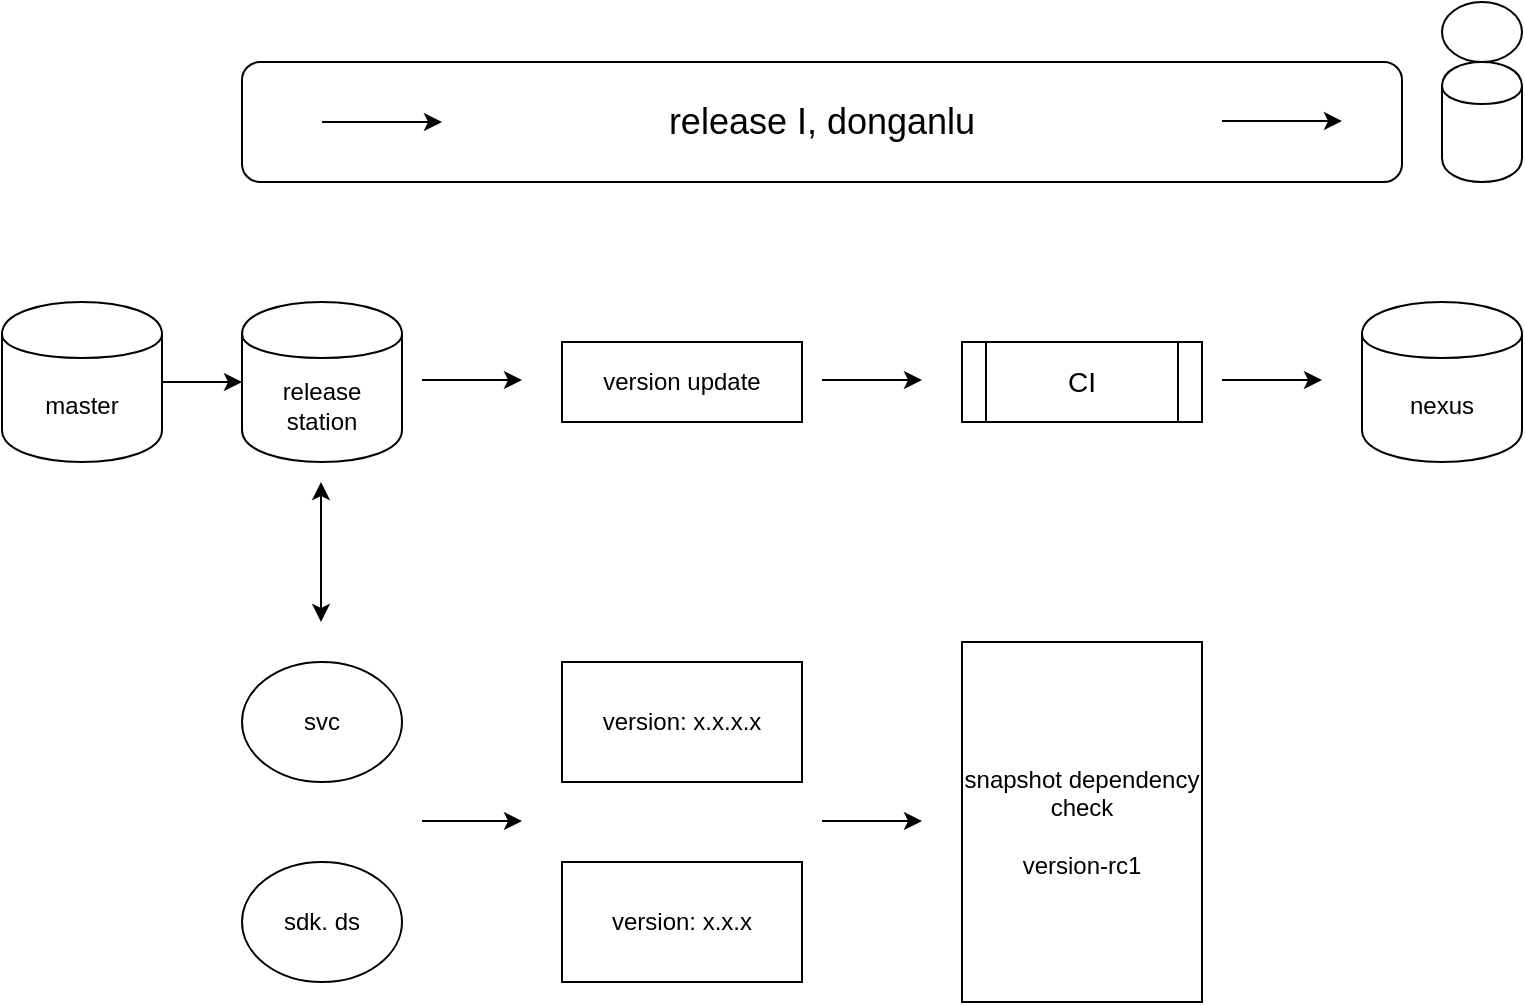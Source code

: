 <mxfile version="10.8.7" type="github"><diagram id="VA2c2RCH_9jfLGR28HDB" name="Page-1"><mxGraphModel dx="1029" dy="646" grid="1" gridSize="10" guides="1" tooltips="1" connect="1" arrows="1" fold="1" page="1" pageScale="1" pageWidth="827" pageHeight="1169" math="0" shadow="0"><root><mxCell id="0"/><mxCell id="1" parent="0"/><mxCell id="8L-hArLgehvYGWkmSqcA-1" value="&lt;font style=&quot;font-size: 18px&quot;&gt;release I, donganlu&lt;/font&gt;" style="rounded=1;whiteSpace=wrap;html=1;" vertex="1" parent="1"><mxGeometry x="120" y="40" width="580" height="60" as="geometry"/></mxCell><mxCell id="8L-hArLgehvYGWkmSqcA-3" value="" style="endArrow=classic;html=1;" edge="1" parent="1"><mxGeometry width="50" height="50" relative="1" as="geometry"><mxPoint x="610" y="69.5" as="sourcePoint"/><mxPoint x="670" y="69.5" as="targetPoint"/></mxGeometry></mxCell><mxCell id="8L-hArLgehvYGWkmSqcA-4" value="" style="endArrow=classic;html=1;" edge="1" parent="1"><mxGeometry width="50" height="50" relative="1" as="geometry"><mxPoint x="160" y="70" as="sourcePoint"/><mxPoint x="220" y="70" as="targetPoint"/><Array as="points"><mxPoint x="200" y="70"/></Array></mxGeometry></mxCell><mxCell id="8L-hArLgehvYGWkmSqcA-5" value="" style="shape=cylinder;whiteSpace=wrap;html=1;boundedLbl=1;backgroundOutline=1;" vertex="1" parent="1"><mxGeometry x="720" y="40" width="40" height="60" as="geometry"/></mxCell><mxCell id="8L-hArLgehvYGWkmSqcA-6" value="" style="ellipse;whiteSpace=wrap;html=1;" vertex="1" parent="1"><mxGeometry x="720" y="10" width="40" height="30" as="geometry"/></mxCell><mxCell id="8L-hArLgehvYGWkmSqcA-12" value="master" style="shape=cylinder;whiteSpace=wrap;html=1;boundedLbl=1;backgroundOutline=1;" vertex="1" parent="1"><mxGeometry y="160" width="80" height="80" as="geometry"/></mxCell><mxCell id="8L-hArLgehvYGWkmSqcA-13" value="" style="endArrow=classic;html=1;" edge="1" parent="1"><mxGeometry width="50" height="50" relative="1" as="geometry"><mxPoint x="80" y="200" as="sourcePoint"/><mxPoint x="120" y="200" as="targetPoint"/><Array as="points"><mxPoint x="100" y="200"/></Array></mxGeometry></mxCell><mxCell id="8L-hArLgehvYGWkmSqcA-14" value="" style="endArrow=classic;html=1;" edge="1" parent="1"><mxGeometry width="50" height="50" relative="1" as="geometry"><mxPoint x="210" y="199" as="sourcePoint"/><mxPoint x="260" y="199" as="targetPoint"/></mxGeometry></mxCell><mxCell id="8L-hArLgehvYGWkmSqcA-16" value="version update&lt;br&gt;" style="rounded=0;whiteSpace=wrap;html=1;" vertex="1" parent="1"><mxGeometry x="280" y="180" width="120" height="40" as="geometry"/></mxCell><mxCell id="8L-hArLgehvYGWkmSqcA-18" value="" style="endArrow=classic;startArrow=classic;html=1;" edge="1" parent="1"><mxGeometry width="50" height="50" relative="1" as="geometry"><mxPoint x="159.5" y="320" as="sourcePoint"/><mxPoint x="159.5" y="250" as="targetPoint"/></mxGeometry></mxCell><mxCell id="8L-hArLgehvYGWkmSqcA-19" value="svc" style="ellipse;whiteSpace=wrap;html=1;" vertex="1" parent="1"><mxGeometry x="120" y="340" width="80" height="60" as="geometry"/></mxCell><mxCell id="8L-hArLgehvYGWkmSqcA-20" value="sdk. ds" style="ellipse;whiteSpace=wrap;html=1;" vertex="1" parent="1"><mxGeometry x="120" y="440" width="80" height="60" as="geometry"/></mxCell><mxCell id="8L-hArLgehvYGWkmSqcA-21" value="release station" style="shape=cylinder;whiteSpace=wrap;html=1;boundedLbl=1;backgroundOutline=1;" vertex="1" parent="1"><mxGeometry x="120" y="160" width="80" height="80" as="geometry"/></mxCell><mxCell id="8L-hArLgehvYGWkmSqcA-23" value="version: x.x.x.x" style="rounded=0;whiteSpace=wrap;html=1;" vertex="1" parent="1"><mxGeometry x="280" y="340" width="120" height="60" as="geometry"/></mxCell><mxCell id="8L-hArLgehvYGWkmSqcA-24" value="version: x.x.x" style="rounded=0;whiteSpace=wrap;html=1;" vertex="1" parent="1"><mxGeometry x="280" y="440" width="120" height="60" as="geometry"/></mxCell><mxCell id="8L-hArLgehvYGWkmSqcA-25" value="" style="endArrow=classic;html=1;" edge="1" parent="1"><mxGeometry width="50" height="50" relative="1" as="geometry"><mxPoint x="410" y="199" as="sourcePoint"/><mxPoint x="460" y="199" as="targetPoint"/><Array as="points"><mxPoint x="420" y="199"/><mxPoint x="450" y="199"/></Array></mxGeometry></mxCell><mxCell id="8L-hArLgehvYGWkmSqcA-26" value="&lt;font style=&quot;font-size: 14px&quot;&gt;CI&lt;/font&gt;" style="shape=process;whiteSpace=wrap;html=1;backgroundOutline=1;" vertex="1" parent="1"><mxGeometry x="480" y="180" width="120" height="40" as="geometry"/></mxCell><mxCell id="8L-hArLgehvYGWkmSqcA-27" value="snapshot dependency&lt;br&gt;check&lt;br&gt;&lt;br&gt;version-rc1&lt;br&gt;" style="rounded=0;whiteSpace=wrap;html=1;" vertex="1" parent="1"><mxGeometry x="480" y="330" width="120" height="180" as="geometry"/></mxCell><mxCell id="8L-hArLgehvYGWkmSqcA-28" value="" style="endArrow=classic;html=1;" edge="1" parent="1"><mxGeometry width="50" height="50" relative="1" as="geometry"><mxPoint x="610" y="199" as="sourcePoint"/><mxPoint x="660" y="199" as="targetPoint"/><Array as="points"><mxPoint x="650" y="199"/></Array></mxGeometry></mxCell><mxCell id="8L-hArLgehvYGWkmSqcA-29" value="" style="endArrow=classic;html=1;" edge="1" parent="1"><mxGeometry width="50" height="50" relative="1" as="geometry"><mxPoint x="210" y="419.5" as="sourcePoint"/><mxPoint x="260" y="419.5" as="targetPoint"/></mxGeometry></mxCell><mxCell id="8L-hArLgehvYGWkmSqcA-30" value="" style="endArrow=classic;html=1;" edge="1" parent="1"><mxGeometry width="50" height="50" relative="1" as="geometry"><mxPoint x="410" y="419.5" as="sourcePoint"/><mxPoint x="460" y="419.5" as="targetPoint"/></mxGeometry></mxCell><mxCell id="8L-hArLgehvYGWkmSqcA-31" value="nexus" style="shape=cylinder;whiteSpace=wrap;html=1;boundedLbl=1;backgroundOutline=1;" vertex="1" parent="1"><mxGeometry x="680" y="160" width="80" height="80" as="geometry"/></mxCell></root></mxGraphModel></diagram></mxfile>